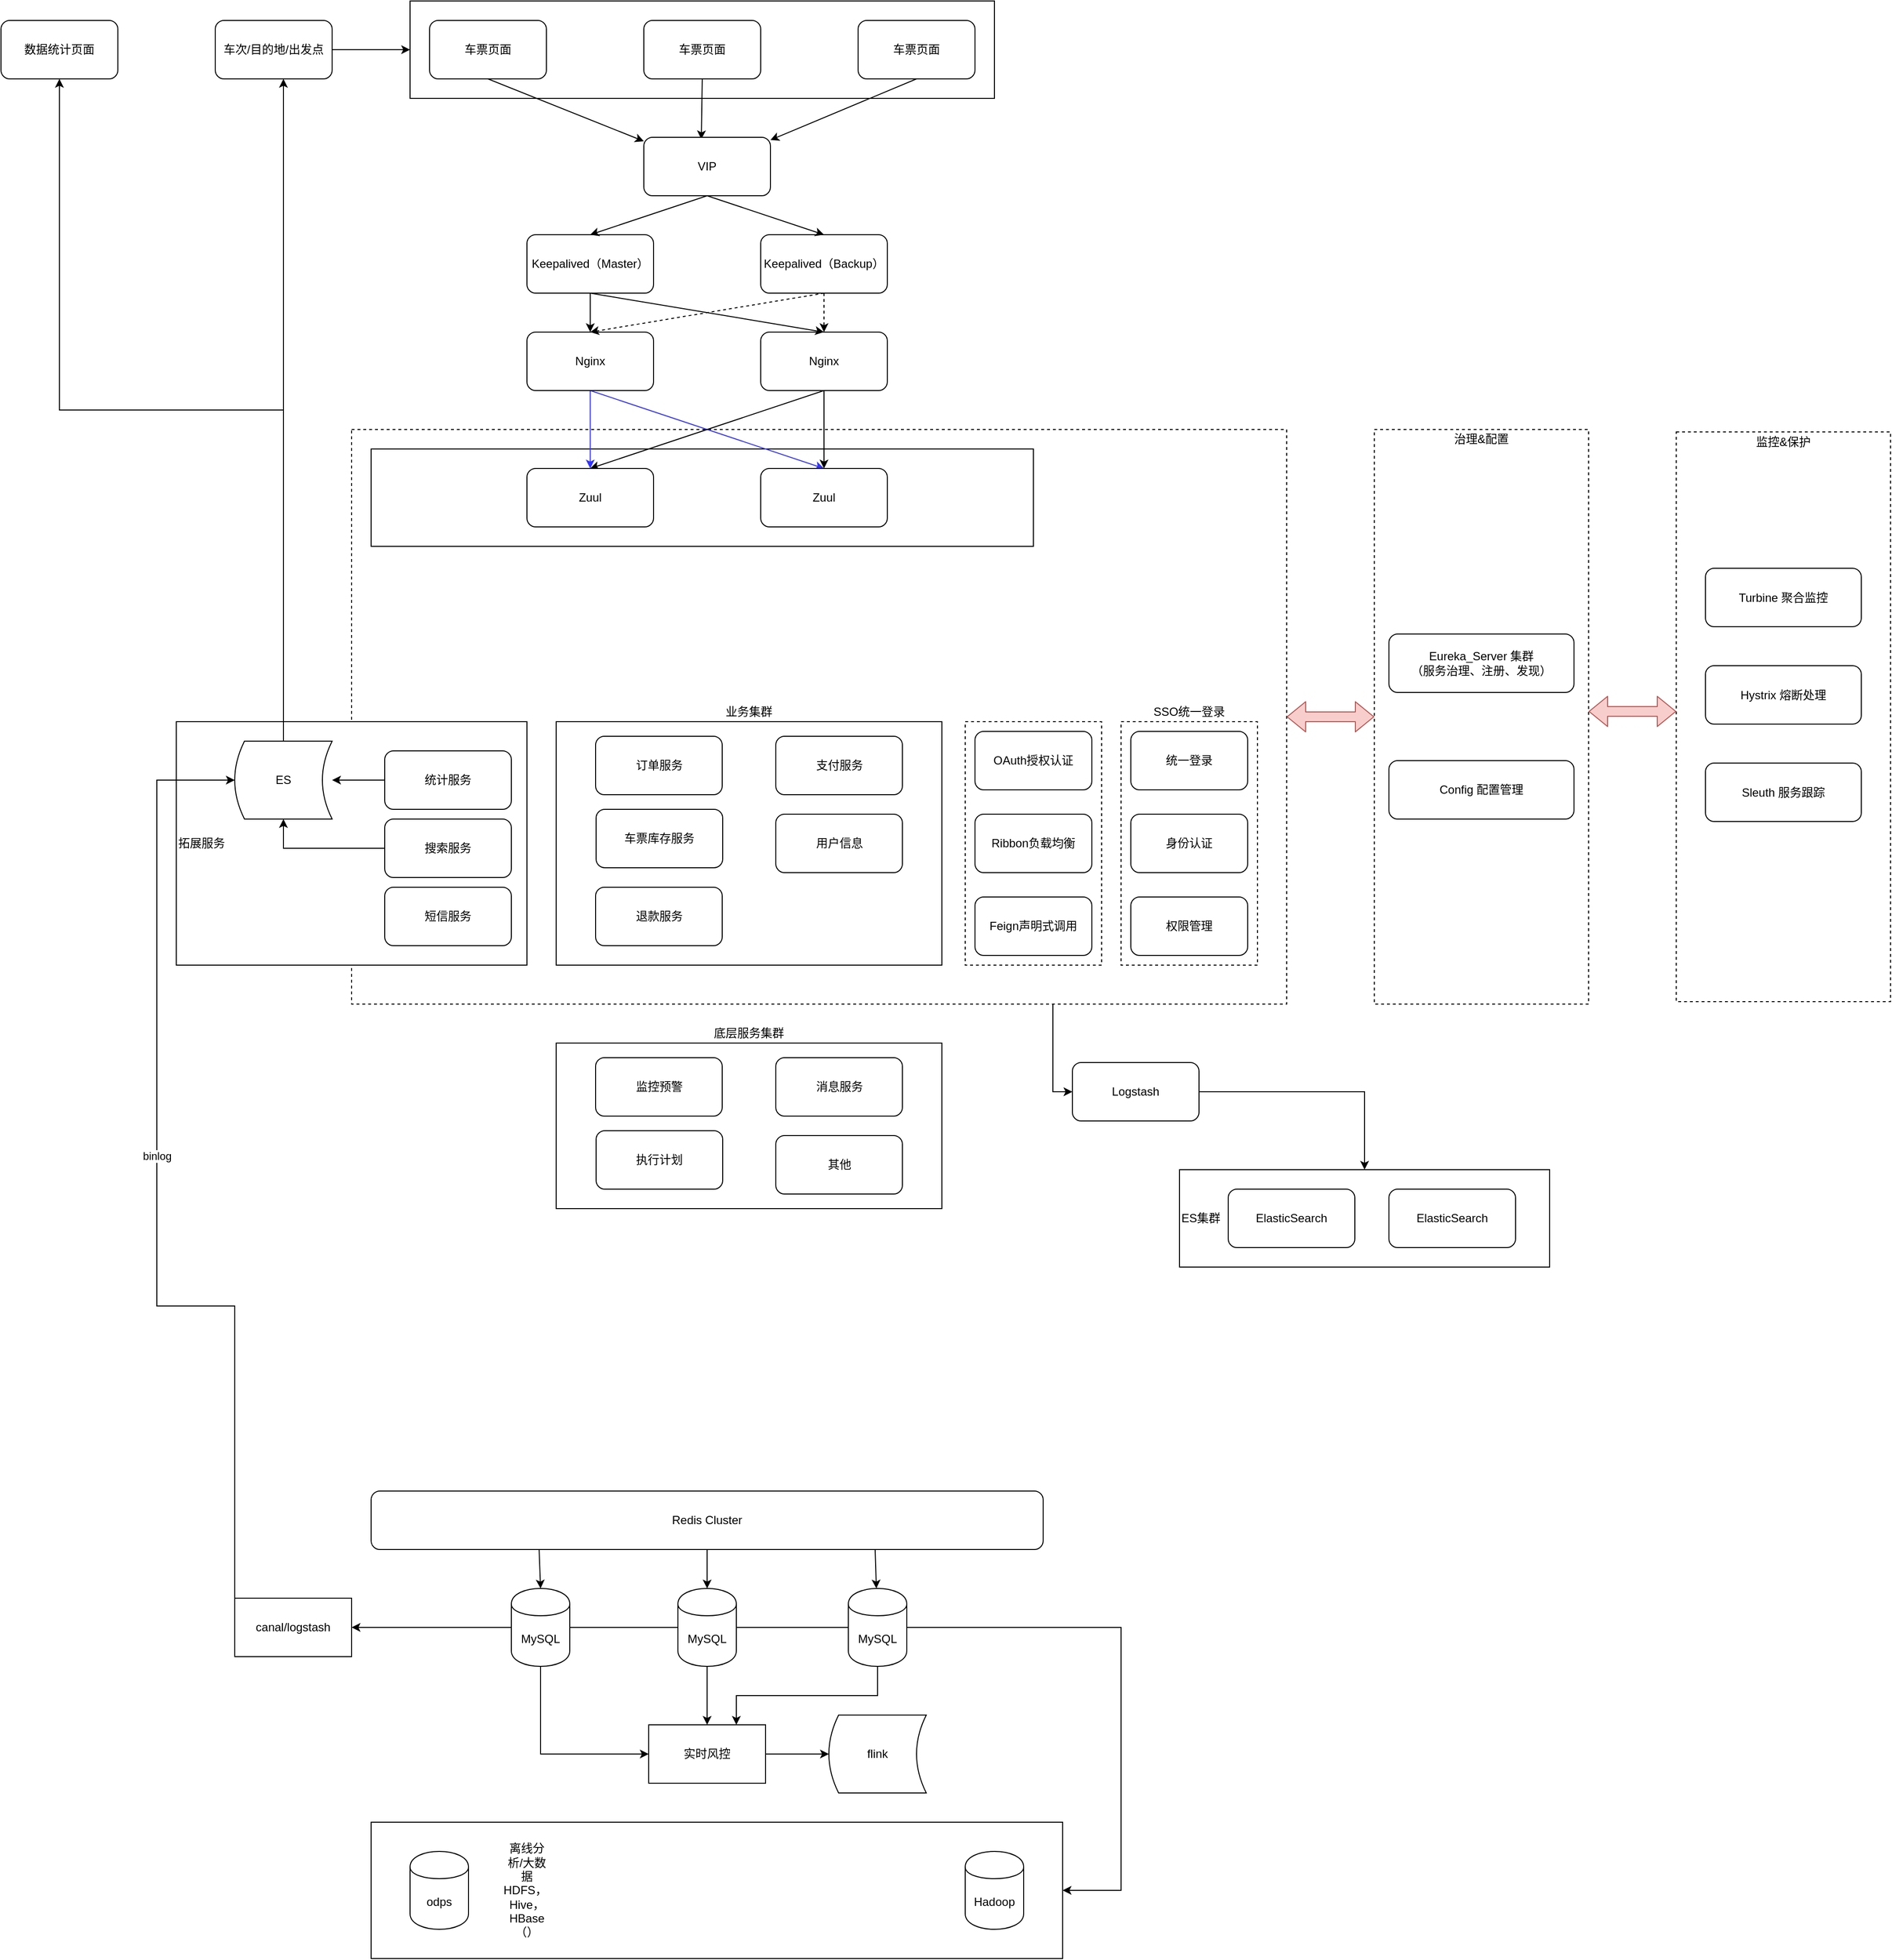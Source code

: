 <mxfile version="13.0.8" type="github">
  <diagram id="GGTAP_Dss6p3u6D_uiOW" name="第 1 页">
    <mxGraphModel dx="2062" dy="1131" grid="1" gridSize="10" guides="1" tooltips="1" connect="1" arrows="1" fold="1" page="1" pageScale="1" pageWidth="4681" pageHeight="3300" math="0" shadow="0">
      <root>
        <mxCell id="0" />
        <mxCell id="1" parent="0" />
        <mxCell id="-1Kdu_ao7LF9vzOcyDo0-6" value="ES集群" style="rounded=0;whiteSpace=wrap;html=1;align=left;" vertex="1" parent="1">
          <mxGeometry x="1230" y="1340" width="380" height="100" as="geometry" />
        </mxCell>
        <mxCell id="aDxzfi80MlIau34F5nmL-50" value="" style="rounded=0;whiteSpace=wrap;html=1;dashed=1;" parent="1" vertex="1">
          <mxGeometry x="1740" y="582.5" width="220" height="585" as="geometry" />
        </mxCell>
        <mxCell id="-1Kdu_ao7LF9vzOcyDo0-4" style="edgeStyle=orthogonalEdgeStyle;rounded=0;orthogonalLoop=1;jettySize=auto;html=1;exitX=0.75;exitY=1;exitDx=0;exitDy=0;entryX=0;entryY=0.5;entryDx=0;entryDy=0;" edge="1" parent="1" source="aDxzfi80MlIau34F5nmL-46" target="-1Kdu_ao7LF9vzOcyDo0-3">
          <mxGeometry relative="1" as="geometry" />
        </mxCell>
        <mxCell id="aDxzfi80MlIau34F5nmL-46" value="" style="rounded=0;whiteSpace=wrap;html=1;dashed=1;" parent="1" vertex="1">
          <mxGeometry x="380" y="580" width="960" height="590" as="geometry" />
        </mxCell>
        <mxCell id="aDxzfi80MlIau34F5nmL-29" value="" style="rounded=0;whiteSpace=wrap;html=1;dashed=1;" parent="1" vertex="1">
          <mxGeometry x="1430" y="580" width="220" height="590" as="geometry" />
        </mxCell>
        <mxCell id="aDxzfi80MlIau34F5nmL-5" value="" style="rounded=0;whiteSpace=wrap;html=1;" parent="1" vertex="1">
          <mxGeometry x="590" y="880" width="396" height="250" as="geometry" />
        </mxCell>
        <mxCell id="aDxzfi80MlIau34F5nmL-4" value="拓展服务" style="rounded=0;whiteSpace=wrap;html=1;align=left;" parent="1" vertex="1">
          <mxGeometry x="200" y="880" width="360" height="250" as="geometry" />
        </mxCell>
        <mxCell id="o8Zs_roNA5FvOaUuxSW4-69" value="" style="rounded=0;whiteSpace=wrap;html=1;" parent="1" vertex="1">
          <mxGeometry x="440" y="140" width="600" height="100" as="geometry" />
        </mxCell>
        <mxCell id="o8Zs_roNA5FvOaUuxSW4-4" value="" style="rounded=0;whiteSpace=wrap;html=1;" parent="1" vertex="1">
          <mxGeometry x="400" y="600" width="680" height="100" as="geometry" />
        </mxCell>
        <mxCell id="dlgCpanpwa_J9QGgFaTf-9" style="rounded=0;orthogonalLoop=1;jettySize=auto;html=1;exitX=0.5;exitY=1;exitDx=0;exitDy=0;" parent="1" source="dlgCpanpwa_J9QGgFaTf-1" target="dlgCpanpwa_J9QGgFaTf-8" edge="1">
          <mxGeometry relative="1" as="geometry" />
        </mxCell>
        <mxCell id="dlgCpanpwa_J9QGgFaTf-1" value="车票页面" style="rounded=1;whiteSpace=wrap;html=1;" parent="1" vertex="1">
          <mxGeometry x="460" y="160" width="120" height="60" as="geometry" />
        </mxCell>
        <mxCell id="dlgCpanpwa_J9QGgFaTf-10" style="edgeStyle=none;rounded=0;orthogonalLoop=1;jettySize=auto;html=1;exitX=0.5;exitY=1;exitDx=0;exitDy=0;entryX=0.454;entryY=0.033;entryDx=0;entryDy=0;entryPerimeter=0;" parent="1" source="dlgCpanpwa_J9QGgFaTf-2" target="dlgCpanpwa_J9QGgFaTf-8" edge="1">
          <mxGeometry relative="1" as="geometry" />
        </mxCell>
        <mxCell id="dlgCpanpwa_J9QGgFaTf-2" value="车票页面" style="rounded=1;whiteSpace=wrap;html=1;" parent="1" vertex="1">
          <mxGeometry x="680" y="160" width="120" height="60" as="geometry" />
        </mxCell>
        <mxCell id="dlgCpanpwa_J9QGgFaTf-11" style="edgeStyle=none;rounded=0;orthogonalLoop=1;jettySize=auto;html=1;exitX=0.5;exitY=1;exitDx=0;exitDy=0;" parent="1" source="dlgCpanpwa_J9QGgFaTf-3" target="dlgCpanpwa_J9QGgFaTf-8" edge="1">
          <mxGeometry relative="1" as="geometry" />
        </mxCell>
        <mxCell id="dlgCpanpwa_J9QGgFaTf-3" value="车票页面" style="rounded=1;whiteSpace=wrap;html=1;" parent="1" vertex="1">
          <mxGeometry x="900" y="160" width="120" height="60" as="geometry" />
        </mxCell>
        <mxCell id="o8Zs_roNA5FvOaUuxSW4-7" style="edgeStyle=none;rounded=0;orthogonalLoop=1;jettySize=auto;html=1;exitX=0.5;exitY=1;exitDx=0;exitDy=0;entryX=0.5;entryY=0;entryDx=0;entryDy=0;strokeColor=#3333FF;" parent="1" source="dlgCpanpwa_J9QGgFaTf-4" target="o8Zs_roNA5FvOaUuxSW4-1" edge="1">
          <mxGeometry relative="1" as="geometry" />
        </mxCell>
        <mxCell id="o8Zs_roNA5FvOaUuxSW4-8" style="edgeStyle=none;rounded=0;orthogonalLoop=1;jettySize=auto;html=1;exitX=0.5;exitY=1;exitDx=0;exitDy=0;entryX=0.5;entryY=0;entryDx=0;entryDy=0;strokeColor=#3333FF;" parent="1" source="dlgCpanpwa_J9QGgFaTf-4" target="o8Zs_roNA5FvOaUuxSW4-3" edge="1">
          <mxGeometry relative="1" as="geometry" />
        </mxCell>
        <mxCell id="dlgCpanpwa_J9QGgFaTf-4" value="Nginx" style="rounded=1;whiteSpace=wrap;html=1;" parent="1" vertex="1">
          <mxGeometry x="560" y="480" width="130" height="60" as="geometry" />
        </mxCell>
        <mxCell id="o8Zs_roNA5FvOaUuxSW4-10" style="edgeStyle=none;rounded=0;orthogonalLoop=1;jettySize=auto;html=1;exitX=0.5;exitY=1;exitDx=0;exitDy=0;entryX=0.5;entryY=0;entryDx=0;entryDy=0;" parent="1" source="dlgCpanpwa_J9QGgFaTf-5" target="o8Zs_roNA5FvOaUuxSW4-1" edge="1">
          <mxGeometry relative="1" as="geometry" />
        </mxCell>
        <mxCell id="o8Zs_roNA5FvOaUuxSW4-12" style="edgeStyle=none;rounded=0;orthogonalLoop=1;jettySize=auto;html=1;exitX=0.5;exitY=1;exitDx=0;exitDy=0;entryX=0.5;entryY=0;entryDx=0;entryDy=0;" parent="1" source="dlgCpanpwa_J9QGgFaTf-5" target="o8Zs_roNA5FvOaUuxSW4-3" edge="1">
          <mxGeometry relative="1" as="geometry" />
        </mxCell>
        <mxCell id="dlgCpanpwa_J9QGgFaTf-5" value="Nginx" style="rounded=1;whiteSpace=wrap;html=1;" parent="1" vertex="1">
          <mxGeometry x="800" y="480" width="130" height="60" as="geometry" />
        </mxCell>
        <mxCell id="dlgCpanpwa_J9QGgFaTf-14" style="edgeStyle=none;rounded=0;orthogonalLoop=1;jettySize=auto;html=1;exitX=0.5;exitY=1;exitDx=0;exitDy=0;" parent="1" source="dlgCpanpwa_J9QGgFaTf-6" target="dlgCpanpwa_J9QGgFaTf-4" edge="1">
          <mxGeometry relative="1" as="geometry" />
        </mxCell>
        <mxCell id="dlgCpanpwa_J9QGgFaTf-16" style="edgeStyle=none;rounded=0;orthogonalLoop=1;jettySize=auto;html=1;exitX=0.5;exitY=1;exitDx=0;exitDy=0;entryX=0.5;entryY=0;entryDx=0;entryDy=0;" parent="1" source="dlgCpanpwa_J9QGgFaTf-6" target="dlgCpanpwa_J9QGgFaTf-5" edge="1">
          <mxGeometry relative="1" as="geometry" />
        </mxCell>
        <mxCell id="dlgCpanpwa_J9QGgFaTf-6" value="Keepalived（Master）" style="rounded=1;whiteSpace=wrap;html=1;" parent="1" vertex="1">
          <mxGeometry x="560" y="380" width="130" height="60" as="geometry" />
        </mxCell>
        <mxCell id="dlgCpanpwa_J9QGgFaTf-15" style="edgeStyle=none;rounded=0;orthogonalLoop=1;jettySize=auto;html=1;exitX=0.5;exitY=1;exitDx=0;exitDy=0;entryX=0.5;entryY=0;entryDx=0;entryDy=0;dashed=1;" parent="1" source="dlgCpanpwa_J9QGgFaTf-7" target="dlgCpanpwa_J9QGgFaTf-5" edge="1">
          <mxGeometry relative="1" as="geometry" />
        </mxCell>
        <mxCell id="dlgCpanpwa_J9QGgFaTf-17" style="edgeStyle=none;rounded=0;orthogonalLoop=1;jettySize=auto;html=1;exitX=0.5;exitY=1;exitDx=0;exitDy=0;entryX=0.5;entryY=0;entryDx=0;entryDy=0;dashed=1;" parent="1" source="dlgCpanpwa_J9QGgFaTf-7" target="dlgCpanpwa_J9QGgFaTf-4" edge="1">
          <mxGeometry relative="1" as="geometry" />
        </mxCell>
        <mxCell id="dlgCpanpwa_J9QGgFaTf-7" value="Keepalived（Backup）" style="rounded=1;whiteSpace=wrap;html=1;" parent="1" vertex="1">
          <mxGeometry x="800" y="380" width="130" height="60" as="geometry" />
        </mxCell>
        <mxCell id="dlgCpanpwa_J9QGgFaTf-12" style="edgeStyle=none;rounded=0;orthogonalLoop=1;jettySize=auto;html=1;exitX=0.5;exitY=1;exitDx=0;exitDy=0;entryX=0.5;entryY=0;entryDx=0;entryDy=0;" parent="1" source="dlgCpanpwa_J9QGgFaTf-8" target="dlgCpanpwa_J9QGgFaTf-6" edge="1">
          <mxGeometry relative="1" as="geometry" />
        </mxCell>
        <mxCell id="dlgCpanpwa_J9QGgFaTf-13" style="edgeStyle=none;rounded=0;orthogonalLoop=1;jettySize=auto;html=1;exitX=0.5;exitY=1;exitDx=0;exitDy=0;entryX=0.5;entryY=0;entryDx=0;entryDy=0;" parent="1" source="dlgCpanpwa_J9QGgFaTf-8" target="dlgCpanpwa_J9QGgFaTf-7" edge="1">
          <mxGeometry relative="1" as="geometry" />
        </mxCell>
        <mxCell id="dlgCpanpwa_J9QGgFaTf-8" value="VIP" style="rounded=1;whiteSpace=wrap;html=1;" parent="1" vertex="1">
          <mxGeometry x="680" y="280" width="130" height="60" as="geometry" />
        </mxCell>
        <mxCell id="o8Zs_roNA5FvOaUuxSW4-1" value="Zuul" style="rounded=1;whiteSpace=wrap;html=1;" parent="1" vertex="1">
          <mxGeometry x="800" y="620" width="130" height="60" as="geometry" />
        </mxCell>
        <mxCell id="o8Zs_roNA5FvOaUuxSW4-3" value="Zuul" style="rounded=1;whiteSpace=wrap;html=1;" parent="1" vertex="1">
          <mxGeometry x="560" y="620" width="130" height="60" as="geometry" />
        </mxCell>
        <mxCell id="o8Zs_roNA5FvOaUuxSW4-14" value="Eureka_Server&amp;nbsp;集群&lt;br&gt;（服务治理、注册、发现）" style="rounded=1;whiteSpace=wrap;html=1;" parent="1" vertex="1">
          <mxGeometry x="1445" y="790" width="190" height="60" as="geometry" />
        </mxCell>
        <mxCell id="o8Zs_roNA5FvOaUuxSW4-20" value="订单服务" style="rounded=1;whiteSpace=wrap;html=1;" parent="1" vertex="1">
          <mxGeometry x="630.5" y="895" width="130" height="60" as="geometry" />
        </mxCell>
        <mxCell id="o8Zs_roNA5FvOaUuxSW4-21" value="车票库存服务" style="rounded=1;whiteSpace=wrap;html=1;" parent="1" vertex="1">
          <mxGeometry x="631" y="970" width="130" height="60" as="geometry" />
        </mxCell>
        <mxCell id="o8Zs_roNA5FvOaUuxSW4-22" value="支付服务" style="rounded=1;whiteSpace=wrap;html=1;" parent="1" vertex="1">
          <mxGeometry x="815.5" y="895" width="130" height="60" as="geometry" />
        </mxCell>
        <mxCell id="o8Zs_roNA5FvOaUuxSW4-32" style="edgeStyle=none;rounded=0;orthogonalLoop=1;jettySize=auto;html=1;exitX=0;exitY=0.5;exitDx=0;exitDy=0;entryX=1;entryY=0.5;entryDx=0;entryDy=0;strokeColor=#000000;" parent="1" source="o8Zs_roNA5FvOaUuxSW4-23" target="o8Zs_roNA5FvOaUuxSW4-31" edge="1">
          <mxGeometry relative="1" as="geometry" />
        </mxCell>
        <mxCell id="o8Zs_roNA5FvOaUuxSW4-23" value="统计服务" style="rounded=1;whiteSpace=wrap;html=1;" parent="1" vertex="1">
          <mxGeometry x="414" y="910" width="130" height="60" as="geometry" />
        </mxCell>
        <mxCell id="o8Zs_roNA5FvOaUuxSW4-66" style="edgeStyle=orthogonalEdgeStyle;rounded=0;orthogonalLoop=1;jettySize=auto;html=1;exitX=0.5;exitY=0;exitDx=0;exitDy=0;startArrow=none;startFill=0;endArrow=classic;endFill=1;strokeColor=#000000;" parent="1" source="o8Zs_roNA5FvOaUuxSW4-31" target="o8Zs_roNA5FvOaUuxSW4-64" edge="1">
          <mxGeometry relative="1" as="geometry">
            <Array as="points">
              <mxPoint x="310" y="490" />
              <mxPoint x="310" y="490" />
            </Array>
          </mxGeometry>
        </mxCell>
        <mxCell id="o8Zs_roNA5FvOaUuxSW4-67" style="edgeStyle=orthogonalEdgeStyle;rounded=0;orthogonalLoop=1;jettySize=auto;html=1;exitX=0.5;exitY=0;exitDx=0;exitDy=0;entryX=0.5;entryY=1;entryDx=0;entryDy=0;startArrow=none;startFill=0;endArrow=classic;endFill=1;strokeColor=#000000;" parent="1" source="o8Zs_roNA5FvOaUuxSW4-31" target="o8Zs_roNA5FvOaUuxSW4-65" edge="1">
          <mxGeometry relative="1" as="geometry" />
        </mxCell>
        <mxCell id="o8Zs_roNA5FvOaUuxSW4-31" value="ES" style="shape=dataStorage;whiteSpace=wrap;html=1;" parent="1" vertex="1">
          <mxGeometry x="260" y="900" width="100" height="80" as="geometry" />
        </mxCell>
        <mxCell id="o8Zs_roNA5FvOaUuxSW4-42" style="edgeStyle=none;rounded=0;orthogonalLoop=1;jettySize=auto;html=1;exitX=0.25;exitY=1;exitDx=0;exitDy=0;entryX=0.5;entryY=0;entryDx=0;entryDy=0;strokeColor=#000000;" parent="1" source="o8Zs_roNA5FvOaUuxSW4-33" target="o8Zs_roNA5FvOaUuxSW4-38" edge="1">
          <mxGeometry relative="1" as="geometry" />
        </mxCell>
        <mxCell id="o8Zs_roNA5FvOaUuxSW4-44" style="edgeStyle=none;rounded=0;orthogonalLoop=1;jettySize=auto;html=1;exitX=0.5;exitY=1;exitDx=0;exitDy=0;entryX=0.5;entryY=0;entryDx=0;entryDy=0;strokeColor=#000000;" parent="1" source="o8Zs_roNA5FvOaUuxSW4-33" target="o8Zs_roNA5FvOaUuxSW4-39" edge="1">
          <mxGeometry relative="1" as="geometry" />
        </mxCell>
        <mxCell id="o8Zs_roNA5FvOaUuxSW4-45" style="edgeStyle=none;rounded=0;orthogonalLoop=1;jettySize=auto;html=1;exitX=0.75;exitY=1;exitDx=0;exitDy=0;strokeColor=#000000;" parent="1" source="o8Zs_roNA5FvOaUuxSW4-33" target="o8Zs_roNA5FvOaUuxSW4-40" edge="1">
          <mxGeometry relative="1" as="geometry" />
        </mxCell>
        <mxCell id="o8Zs_roNA5FvOaUuxSW4-33" value="Redis Cluster" style="rounded=1;whiteSpace=wrap;html=1;" parent="1" vertex="1">
          <mxGeometry x="400" y="1670" width="690" height="60" as="geometry" />
        </mxCell>
        <mxCell id="o8Zs_roNA5FvOaUuxSW4-58" style="edgeStyle=orthogonalEdgeStyle;rounded=0;orthogonalLoop=1;jettySize=auto;html=1;exitX=1;exitY=0.5;exitDx=0;exitDy=0;strokeColor=#000000;endArrow=none;endFill=0;" parent="1" source="o8Zs_roNA5FvOaUuxSW4-38" target="o8Zs_roNA5FvOaUuxSW4-39" edge="1">
          <mxGeometry relative="1" as="geometry" />
        </mxCell>
        <mxCell id="o8Zs_roNA5FvOaUuxSW4-61" style="edgeStyle=orthogonalEdgeStyle;rounded=0;orthogonalLoop=1;jettySize=auto;html=1;exitX=0;exitY=0.5;exitDx=0;exitDy=0;entryX=1;entryY=0.5;entryDx=0;entryDy=0;endArrow=classic;endFill=1;strokeColor=#000000;startArrow=none;startFill=0;" parent="1" source="o8Zs_roNA5FvOaUuxSW4-38" target="o8Zs_roNA5FvOaUuxSW4-60" edge="1">
          <mxGeometry relative="1" as="geometry" />
        </mxCell>
        <mxCell id="o8Zs_roNA5FvOaUuxSW4-74" style="edgeStyle=orthogonalEdgeStyle;rounded=0;orthogonalLoop=1;jettySize=auto;html=1;exitX=0.5;exitY=1;exitDx=0;exitDy=0;entryX=0;entryY=0.5;entryDx=0;entryDy=0;startArrow=none;startFill=0;endArrow=classic;endFill=1;strokeColor=#000000;" parent="1" source="o8Zs_roNA5FvOaUuxSW4-38" target="o8Zs_roNA5FvOaUuxSW4-71" edge="1">
          <mxGeometry relative="1" as="geometry" />
        </mxCell>
        <mxCell id="o8Zs_roNA5FvOaUuxSW4-38" value="MySQL" style="shape=cylinder;whiteSpace=wrap;html=1;boundedLbl=1;backgroundOutline=1;" parent="1" vertex="1">
          <mxGeometry x="544" y="1770" width="60" height="80" as="geometry" />
        </mxCell>
        <mxCell id="o8Zs_roNA5FvOaUuxSW4-59" style="edgeStyle=orthogonalEdgeStyle;rounded=0;orthogonalLoop=1;jettySize=auto;html=1;exitX=1;exitY=0.5;exitDx=0;exitDy=0;strokeColor=#000000;endArrow=none;endFill=0;" parent="1" source="o8Zs_roNA5FvOaUuxSW4-39" target="o8Zs_roNA5FvOaUuxSW4-40" edge="1">
          <mxGeometry relative="1" as="geometry" />
        </mxCell>
        <mxCell id="o8Zs_roNA5FvOaUuxSW4-73" style="edgeStyle=orthogonalEdgeStyle;rounded=0;orthogonalLoop=1;jettySize=auto;html=1;exitX=0.5;exitY=1;exitDx=0;exitDy=0;startArrow=none;startFill=0;endArrow=classic;endFill=1;strokeColor=#000000;" parent="1" source="o8Zs_roNA5FvOaUuxSW4-39" target="o8Zs_roNA5FvOaUuxSW4-71" edge="1">
          <mxGeometry relative="1" as="geometry" />
        </mxCell>
        <mxCell id="o8Zs_roNA5FvOaUuxSW4-39" value="MySQL" style="shape=cylinder;whiteSpace=wrap;html=1;boundedLbl=1;backgroundOutline=1;" parent="1" vertex="1">
          <mxGeometry x="715" y="1770" width="60" height="80" as="geometry" />
        </mxCell>
        <mxCell id="o8Zs_roNA5FvOaUuxSW4-75" style="edgeStyle=orthogonalEdgeStyle;rounded=0;orthogonalLoop=1;jettySize=auto;html=1;exitX=0.5;exitY=1;exitDx=0;exitDy=0;entryX=0.75;entryY=0;entryDx=0;entryDy=0;startArrow=none;startFill=0;endArrow=classic;endFill=1;strokeColor=#000000;" parent="1" source="o8Zs_roNA5FvOaUuxSW4-40" target="o8Zs_roNA5FvOaUuxSW4-71" edge="1">
          <mxGeometry relative="1" as="geometry" />
        </mxCell>
        <mxCell id="o8Zs_roNA5FvOaUuxSW4-81" style="edgeStyle=orthogonalEdgeStyle;rounded=0;orthogonalLoop=1;jettySize=auto;html=1;exitX=1;exitY=0.5;exitDx=0;exitDy=0;entryX=1;entryY=0.5;entryDx=0;entryDy=0;startArrow=none;startFill=0;endArrow=classic;endFill=1;strokeColor=#000000;" parent="1" source="o8Zs_roNA5FvOaUuxSW4-40" target="o8Zs_roNA5FvOaUuxSW4-77" edge="1">
          <mxGeometry relative="1" as="geometry">
            <Array as="points">
              <mxPoint x="1170" y="1810" />
              <mxPoint x="1170" y="2080" />
            </Array>
          </mxGeometry>
        </mxCell>
        <mxCell id="o8Zs_roNA5FvOaUuxSW4-40" value="MySQL" style="shape=cylinder;whiteSpace=wrap;html=1;boundedLbl=1;backgroundOutline=1;" parent="1" vertex="1">
          <mxGeometry x="890" y="1770" width="60" height="80" as="geometry" />
        </mxCell>
        <mxCell id="o8Zs_roNA5FvOaUuxSW4-54" style="edgeStyle=orthogonalEdgeStyle;rounded=0;orthogonalLoop=1;jettySize=auto;html=1;exitX=0;exitY=0.5;exitDx=0;exitDy=0;entryX=0.5;entryY=1;entryDx=0;entryDy=0;strokeColor=#000000;" parent="1" source="o8Zs_roNA5FvOaUuxSW4-53" target="o8Zs_roNA5FvOaUuxSW4-31" edge="1">
          <mxGeometry relative="1" as="geometry" />
        </mxCell>
        <mxCell id="o8Zs_roNA5FvOaUuxSW4-53" value="搜索服务" style="rounded=1;whiteSpace=wrap;html=1;" parent="1" vertex="1">
          <mxGeometry x="414" y="980" width="130" height="60" as="geometry" />
        </mxCell>
        <mxCell id="o8Zs_roNA5FvOaUuxSW4-62" style="edgeStyle=orthogonalEdgeStyle;rounded=0;orthogonalLoop=1;jettySize=auto;html=1;exitX=0;exitY=0.5;exitDx=0;exitDy=0;entryX=0;entryY=0.5;entryDx=0;entryDy=0;startArrow=none;startFill=0;endArrow=classic;endFill=1;strokeColor=#000000;" parent="1" source="o8Zs_roNA5FvOaUuxSW4-60" target="o8Zs_roNA5FvOaUuxSW4-31" edge="1">
          <mxGeometry relative="1" as="geometry">
            <Array as="points">
              <mxPoint x="180" y="1480" />
              <mxPoint x="180" y="940" />
            </Array>
          </mxGeometry>
        </mxCell>
        <mxCell id="o8Zs_roNA5FvOaUuxSW4-63" value="binlog" style="edgeLabel;html=1;align=center;verticalAlign=middle;resizable=0;points=[];" parent="o8Zs_roNA5FvOaUuxSW4-62" vertex="1" connectable="0">
          <mxGeometry x="0.096" relative="1" as="geometry">
            <mxPoint as="offset" />
          </mxGeometry>
        </mxCell>
        <mxCell id="o8Zs_roNA5FvOaUuxSW4-60" value="canal/logstash" style="rounded=0;whiteSpace=wrap;html=1;" parent="1" vertex="1">
          <mxGeometry x="260" y="1780" width="120" height="60" as="geometry" />
        </mxCell>
        <mxCell id="o8Zs_roNA5FvOaUuxSW4-70" style="edgeStyle=orthogonalEdgeStyle;rounded=0;orthogonalLoop=1;jettySize=auto;html=1;exitX=1;exitY=0.5;exitDx=0;exitDy=0;startArrow=none;startFill=0;endArrow=classic;endFill=1;strokeColor=#000000;" parent="1" source="o8Zs_roNA5FvOaUuxSW4-64" target="o8Zs_roNA5FvOaUuxSW4-69" edge="1">
          <mxGeometry relative="1" as="geometry" />
        </mxCell>
        <mxCell id="o8Zs_roNA5FvOaUuxSW4-64" value="车次/目的地/出发点" style="rounded=1;whiteSpace=wrap;html=1;" parent="1" vertex="1">
          <mxGeometry x="240" y="160" width="120" height="60" as="geometry" />
        </mxCell>
        <mxCell id="o8Zs_roNA5FvOaUuxSW4-65" value="数据统计页面" style="rounded=1;whiteSpace=wrap;html=1;" parent="1" vertex="1">
          <mxGeometry x="20" y="160" width="120" height="60" as="geometry" />
        </mxCell>
        <mxCell id="o8Zs_roNA5FvOaUuxSW4-76" style="edgeStyle=orthogonalEdgeStyle;rounded=0;orthogonalLoop=1;jettySize=auto;html=1;exitX=1;exitY=0.5;exitDx=0;exitDy=0;startArrow=none;startFill=0;endArrow=classic;endFill=1;strokeColor=#000000;" parent="1" source="o8Zs_roNA5FvOaUuxSW4-71" target="o8Zs_roNA5FvOaUuxSW4-72" edge="1">
          <mxGeometry relative="1" as="geometry" />
        </mxCell>
        <mxCell id="o8Zs_roNA5FvOaUuxSW4-71" value="实时风控" style="rounded=0;whiteSpace=wrap;html=1;" parent="1" vertex="1">
          <mxGeometry x="685" y="1910" width="120" height="60" as="geometry" />
        </mxCell>
        <mxCell id="o8Zs_roNA5FvOaUuxSW4-72" value="flink" style="shape=dataStorage;whiteSpace=wrap;html=1;" parent="1" vertex="1">
          <mxGeometry x="870" y="1900" width="100" height="80" as="geometry" />
        </mxCell>
        <mxCell id="o8Zs_roNA5FvOaUuxSW4-77" value="" style="rounded=0;whiteSpace=wrap;html=1;" parent="1" vertex="1">
          <mxGeometry x="400" y="2010" width="710" height="140" as="geometry" />
        </mxCell>
        <mxCell id="o8Zs_roNA5FvOaUuxSW4-78" value="odps" style="shape=cylinder;whiteSpace=wrap;html=1;boundedLbl=1;backgroundOutline=1;" parent="1" vertex="1">
          <mxGeometry x="440" y="2040" width="60" height="80" as="geometry" />
        </mxCell>
        <mxCell id="o8Zs_roNA5FvOaUuxSW4-79" value="Hadoop" style="shape=cylinder;whiteSpace=wrap;html=1;boundedLbl=1;backgroundOutline=1;" parent="1" vertex="1">
          <mxGeometry x="1010" y="2040" width="60" height="80" as="geometry" />
        </mxCell>
        <mxCell id="o8Zs_roNA5FvOaUuxSW4-80" value="离线分析/大数据HDFS，&amp;nbsp; Hive，HBase（）" style="text;html=1;strokeColor=none;fillColor=none;align=center;verticalAlign=middle;whiteSpace=wrap;rounded=0;" parent="1" vertex="1">
          <mxGeometry x="540" y="2070" width="40" height="20" as="geometry" />
        </mxCell>
        <mxCell id="aDxzfi80MlIau34F5nmL-2" value="用户信息" style="rounded=1;whiteSpace=wrap;html=1;" parent="1" vertex="1">
          <mxGeometry x="815.5" y="975" width="130" height="60" as="geometry" />
        </mxCell>
        <mxCell id="aDxzfi80MlIau34F5nmL-3" value="退款服务" style="rounded=1;whiteSpace=wrap;html=1;" parent="1" vertex="1">
          <mxGeometry x="630.5" y="1050" width="130" height="60" as="geometry" />
        </mxCell>
        <mxCell id="aDxzfi80MlIau34F5nmL-9" value="&lt;div&gt;&lt;br&gt;&lt;/div&gt;" style="rounded=0;whiteSpace=wrap;html=1;align=left;dashed=1;" parent="1" vertex="1">
          <mxGeometry x="1010" y="880" width="140" height="250" as="geometry" />
        </mxCell>
        <mxCell id="aDxzfi80MlIau34F5nmL-12" value="短信服务" style="rounded=1;whiteSpace=wrap;html=1;" parent="1" vertex="1">
          <mxGeometry x="414" y="1050" width="130" height="60" as="geometry" />
        </mxCell>
        <mxCell id="aDxzfi80MlIau34F5nmL-13" value="OAuth授权认证" style="rounded=1;whiteSpace=wrap;html=1;" parent="1" vertex="1">
          <mxGeometry x="1020" y="890" width="120" height="60" as="geometry" />
        </mxCell>
        <mxCell id="aDxzfi80MlIau34F5nmL-14" value="Ribbon负载均衡" style="rounded=1;whiteSpace=wrap;html=1;" parent="1" vertex="1">
          <mxGeometry x="1020" y="975" width="120" height="60" as="geometry" />
        </mxCell>
        <mxCell id="aDxzfi80MlIau34F5nmL-15" value="Feign声明式调用" style="rounded=1;whiteSpace=wrap;html=1;" parent="1" vertex="1">
          <mxGeometry x="1020" y="1060" width="120" height="60" as="geometry" />
        </mxCell>
        <mxCell id="aDxzfi80MlIau34F5nmL-16" value="" style="rounded=0;whiteSpace=wrap;html=1;dashed=1;" parent="1" vertex="1">
          <mxGeometry x="1170" y="880" width="140" height="250" as="geometry" />
        </mxCell>
        <mxCell id="aDxzfi80MlIau34F5nmL-17" value="统一登录" style="rounded=1;whiteSpace=wrap;html=1;" parent="1" vertex="1">
          <mxGeometry x="1180" y="890" width="120" height="60" as="geometry" />
        </mxCell>
        <mxCell id="aDxzfi80MlIau34F5nmL-18" value="身份认证" style="rounded=1;whiteSpace=wrap;html=1;" parent="1" vertex="1">
          <mxGeometry x="1180" y="975" width="120" height="60" as="geometry" />
        </mxCell>
        <mxCell id="aDxzfi80MlIau34F5nmL-21" value="SSO统一登录" style="text;html=1;strokeColor=none;fillColor=none;align=center;verticalAlign=middle;whiteSpace=wrap;rounded=0;" parent="1" vertex="1">
          <mxGeometry x="1200" y="860" width="80" height="20" as="geometry" />
        </mxCell>
        <mxCell id="aDxzfi80MlIau34F5nmL-22" value="权限管理" style="rounded=1;whiteSpace=wrap;html=1;" parent="1" vertex="1">
          <mxGeometry x="1180" y="1060" width="120" height="60" as="geometry" />
        </mxCell>
        <mxCell id="aDxzfi80MlIau34F5nmL-23" value="Hystrix 熔断处理" style="rounded=1;whiteSpace=wrap;html=1;" parent="1" vertex="1">
          <mxGeometry x="1770" y="822.5" width="160" height="60" as="geometry" />
        </mxCell>
        <mxCell id="aDxzfi80MlIau34F5nmL-26" value="Sleuth 服务跟踪" style="rounded=1;whiteSpace=wrap;html=1;" parent="1" vertex="1">
          <mxGeometry x="1770" y="922.5" width="160" height="60" as="geometry" />
        </mxCell>
        <mxCell id="aDxzfi80MlIau34F5nmL-27" value="Turbine&amp;nbsp;聚合监控" style="rounded=1;whiteSpace=wrap;html=1;" parent="1" vertex="1">
          <mxGeometry x="1770" y="722.5" width="160" height="60" as="geometry" />
        </mxCell>
        <mxCell id="aDxzfi80MlIau34F5nmL-28" value="Config&amp;nbsp;配置管理" style="rounded=1;whiteSpace=wrap;html=1;" parent="1" vertex="1">
          <mxGeometry x="1445" y="920" width="190" height="60" as="geometry" />
        </mxCell>
        <mxCell id="aDxzfi80MlIau34F5nmL-30" value="治理&amp;amp;配置" style="text;html=1;strokeColor=none;fillColor=none;align=center;verticalAlign=middle;whiteSpace=wrap;rounded=0;" parent="1" vertex="1">
          <mxGeometry x="1500" y="580" width="80" height="20" as="geometry" />
        </mxCell>
        <mxCell id="aDxzfi80MlIau34F5nmL-31" value="业务集群" style="text;html=1;strokeColor=none;fillColor=none;align=center;verticalAlign=middle;whiteSpace=wrap;rounded=0;" parent="1" vertex="1">
          <mxGeometry x="748" y="860" width="80" height="20" as="geometry" />
        </mxCell>
        <mxCell id="aDxzfi80MlIau34F5nmL-39" value="" style="rounded=0;whiteSpace=wrap;html=1;" parent="1" vertex="1">
          <mxGeometry x="590" y="1210" width="396" height="170" as="geometry" />
        </mxCell>
        <mxCell id="aDxzfi80MlIau34F5nmL-40" value="监控预警" style="rounded=1;whiteSpace=wrap;html=1;" parent="1" vertex="1">
          <mxGeometry x="630.5" y="1225" width="130" height="60" as="geometry" />
        </mxCell>
        <mxCell id="aDxzfi80MlIau34F5nmL-41" value="执行计划" style="rounded=1;whiteSpace=wrap;html=1;" parent="1" vertex="1">
          <mxGeometry x="631" y="1300" width="130" height="60" as="geometry" />
        </mxCell>
        <mxCell id="aDxzfi80MlIau34F5nmL-42" value="消息服务" style="rounded=1;whiteSpace=wrap;html=1;" parent="1" vertex="1">
          <mxGeometry x="815.5" y="1225" width="130" height="60" as="geometry" />
        </mxCell>
        <mxCell id="aDxzfi80MlIau34F5nmL-43" value="其他" style="rounded=1;whiteSpace=wrap;html=1;" parent="1" vertex="1">
          <mxGeometry x="815.5" y="1305" width="130" height="60" as="geometry" />
        </mxCell>
        <mxCell id="aDxzfi80MlIau34F5nmL-45" value="底层服务集群" style="text;html=1;strokeColor=none;fillColor=none;align=center;verticalAlign=middle;whiteSpace=wrap;rounded=0;" parent="1" vertex="1">
          <mxGeometry x="748" y="1190" width="80" height="20" as="geometry" />
        </mxCell>
        <mxCell id="aDxzfi80MlIau34F5nmL-47" value="" style="shape=flexArrow;endArrow=classic;startArrow=classic;html=1;entryX=0;entryY=0.5;entryDx=0;entryDy=0;fillColor=#f8cecc;strokeColor=#b85450;" parent="1" target="aDxzfi80MlIau34F5nmL-29" edge="1">
          <mxGeometry width="50" height="50" relative="1" as="geometry">
            <mxPoint x="1340" y="875" as="sourcePoint" />
            <mxPoint x="1380" y="820" as="targetPoint" />
          </mxGeometry>
        </mxCell>
        <mxCell id="aDxzfi80MlIau34F5nmL-51" value="监控&amp;amp;保护" style="text;html=1;strokeColor=none;fillColor=none;align=center;verticalAlign=middle;whiteSpace=wrap;rounded=0;" parent="1" vertex="1">
          <mxGeometry x="1810" y="582.5" width="80" height="20" as="geometry" />
        </mxCell>
        <mxCell id="aDxzfi80MlIau34F5nmL-52" value="" style="shape=flexArrow;endArrow=classic;startArrow=classic;html=1;entryX=0;entryY=0.5;entryDx=0;entryDy=0;fillColor=#f8cecc;strokeColor=#b85450;" parent="1" edge="1">
          <mxGeometry width="50" height="50" relative="1" as="geometry">
            <mxPoint x="1650" y="869.5" as="sourcePoint" />
            <mxPoint x="1740" y="869.5" as="targetPoint" />
          </mxGeometry>
        </mxCell>
        <mxCell id="-1Kdu_ao7LF9vzOcyDo0-1" value="ElasticSearch" style="rounded=1;whiteSpace=wrap;html=1;" vertex="1" parent="1">
          <mxGeometry x="1280" y="1360" width="130" height="60" as="geometry" />
        </mxCell>
        <mxCell id="-1Kdu_ao7LF9vzOcyDo0-2" value="ElasticSearch" style="rounded=1;whiteSpace=wrap;html=1;" vertex="1" parent="1">
          <mxGeometry x="1445" y="1360" width="130" height="60" as="geometry" />
        </mxCell>
        <mxCell id="-1Kdu_ao7LF9vzOcyDo0-7" style="edgeStyle=orthogonalEdgeStyle;rounded=0;orthogonalLoop=1;jettySize=auto;html=1;exitX=1;exitY=0.5;exitDx=0;exitDy=0;" edge="1" parent="1" source="-1Kdu_ao7LF9vzOcyDo0-3" target="-1Kdu_ao7LF9vzOcyDo0-6">
          <mxGeometry relative="1" as="geometry" />
        </mxCell>
        <mxCell id="-1Kdu_ao7LF9vzOcyDo0-3" value="Logstash" style="rounded=1;whiteSpace=wrap;html=1;" vertex="1" parent="1">
          <mxGeometry x="1120" y="1230" width="130" height="60" as="geometry" />
        </mxCell>
      </root>
    </mxGraphModel>
  </diagram>
</mxfile>
